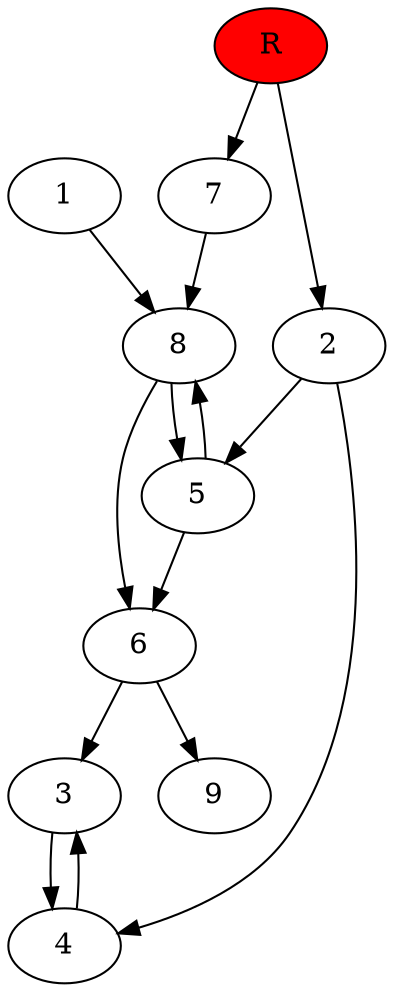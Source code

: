 digraph prb27357 {
	1
	2
	3
	4
	5
	6
	7
	8
	R [fillcolor="#ff0000" style=filled]
	1 -> 8
	2 -> 4
	2 -> 5
	3 -> 4
	4 -> 3
	5 -> 6
	5 -> 8
	6 -> 3
	6 -> 9
	7 -> 8
	8 -> 5
	8 -> 6
	R -> 2
	R -> 7
}
